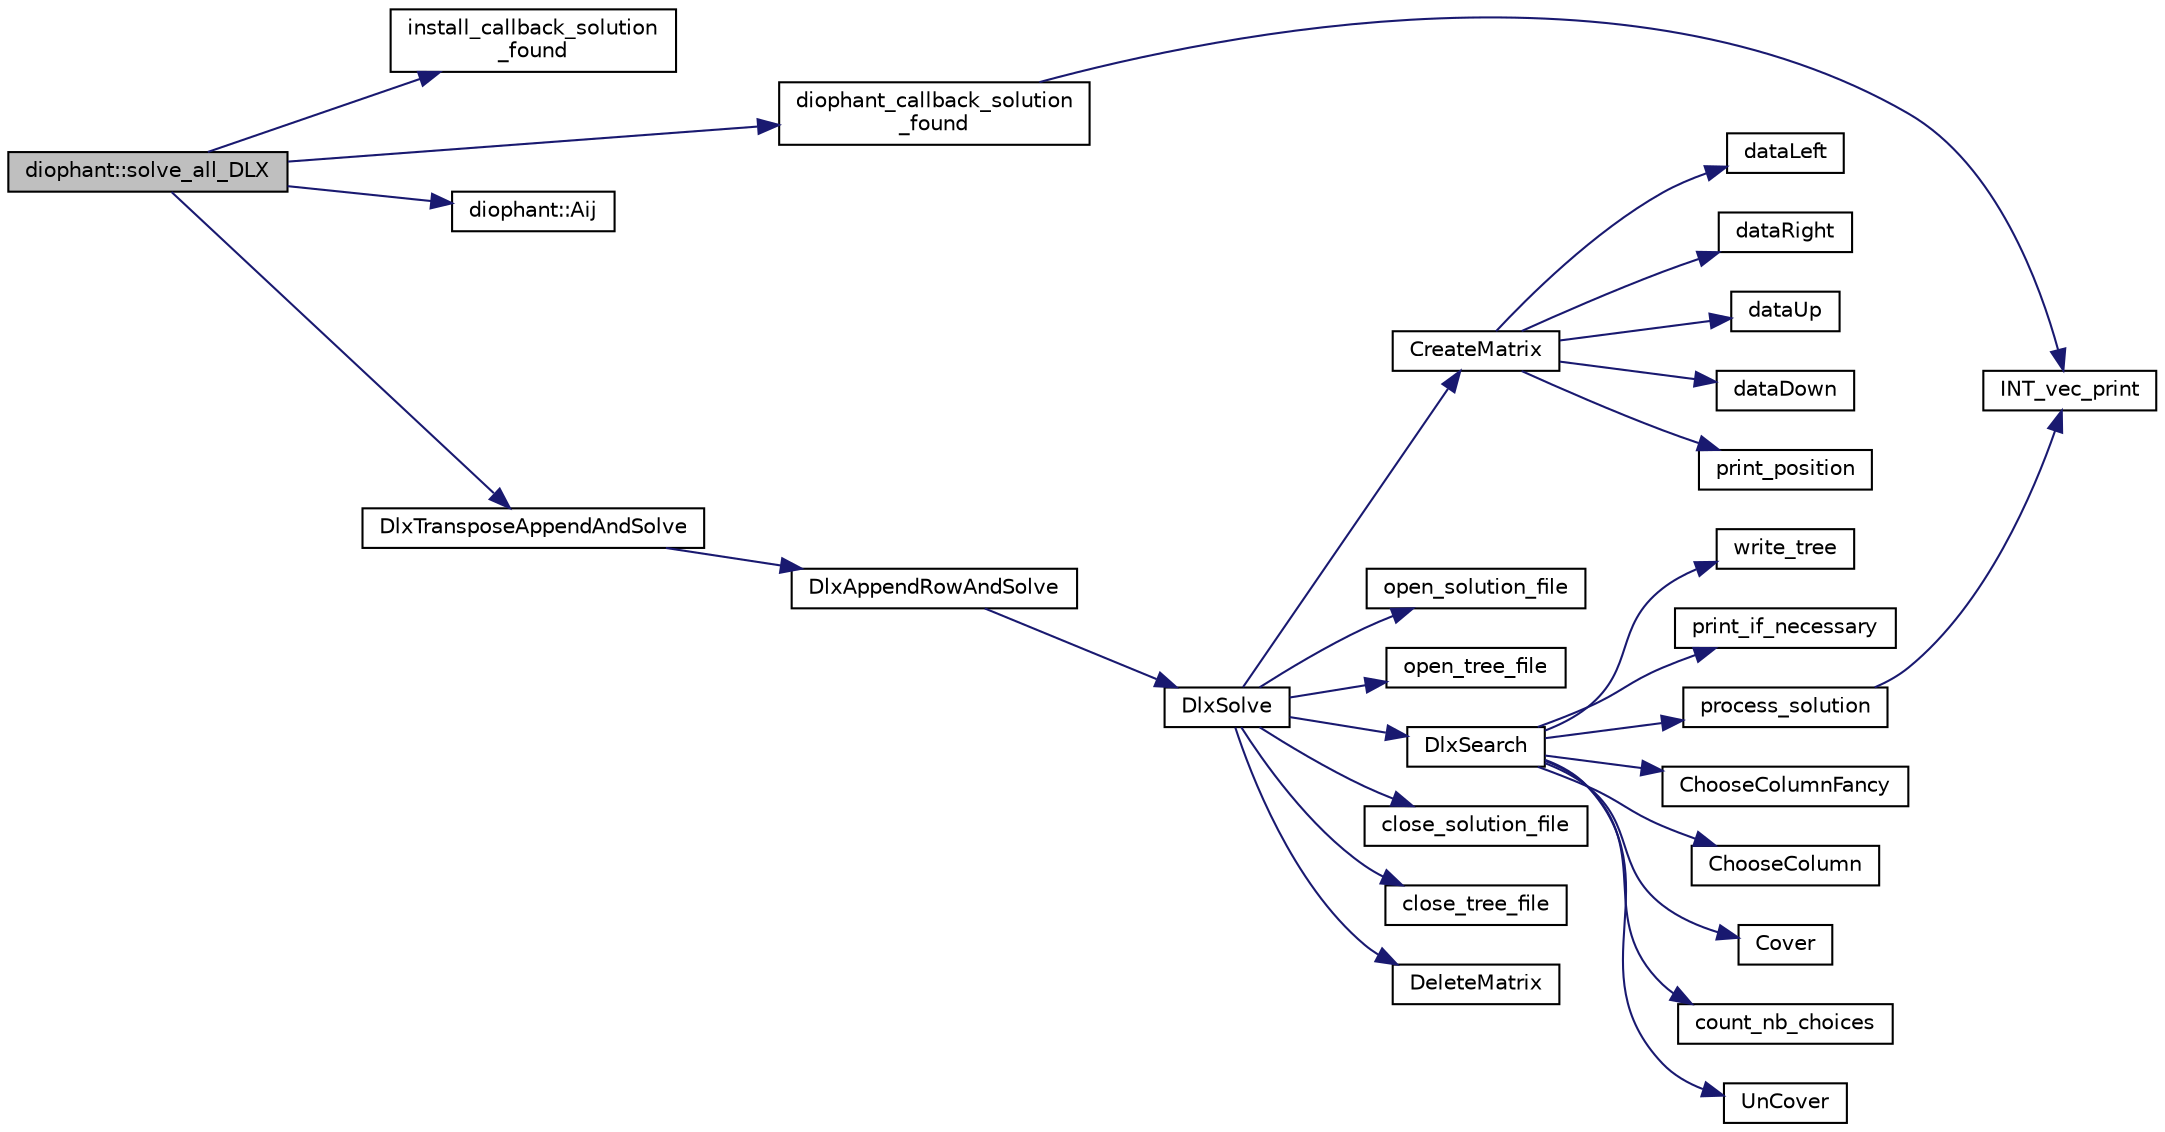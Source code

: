 digraph "diophant::solve_all_DLX"
{
  edge [fontname="Helvetica",fontsize="10",labelfontname="Helvetica",labelfontsize="10"];
  node [fontname="Helvetica",fontsize="10",shape=record];
  rankdir="LR";
  Node622 [label="diophant::solve_all_DLX",height=0.2,width=0.4,color="black", fillcolor="grey75", style="filled", fontcolor="black"];
  Node622 -> Node623 [color="midnightblue",fontsize="10",style="solid",fontname="Helvetica"];
  Node623 [label="install_callback_solution\l_found",height=0.2,width=0.4,color="black", fillcolor="white", style="filled",URL="$d9/d5e/lib_2foundations_2solvers_2dlx_8_c.html#a69c3d94a3b3f3520355fc78794c82783"];
  Node622 -> Node624 [color="midnightblue",fontsize="10",style="solid",fontname="Helvetica"];
  Node624 [label="diophant_callback_solution\l_found",height=0.2,width=0.4,color="black", fillcolor="white", style="filled",URL="$dc/dfe/diophant_8_c.html#a9868811a3121c55ac9dc2a116aa15d0c"];
  Node624 -> Node625 [color="midnightblue",fontsize="10",style="solid",fontname="Helvetica"];
  Node625 [label="INT_vec_print",height=0.2,width=0.4,color="black", fillcolor="white", style="filled",URL="$df/dbf/sajeeb_8_c.html#a79a5901af0b47dd0d694109543c027fe"];
  Node622 -> Node626 [color="midnightblue",fontsize="10",style="solid",fontname="Helvetica"];
  Node626 [label="diophant::Aij",height=0.2,width=0.4,color="black", fillcolor="white", style="filled",URL="$d7/d9c/classdiophant.html#af86d3bf833485e2f2d7b4a19288fc698"];
  Node622 -> Node627 [color="midnightblue",fontsize="10",style="solid",fontname="Helvetica"];
  Node627 [label="DlxTransposeAppendAndSolve",height=0.2,width=0.4,color="black", fillcolor="white", style="filled",URL="$d9/d5e/lib_2foundations_2solvers_2dlx_8_c.html#ab1bd224eee5c0b12ff44a71f7f536dd2"];
  Node627 -> Node628 [color="midnightblue",fontsize="10",style="solid",fontname="Helvetica"];
  Node628 [label="DlxAppendRowAndSolve",height=0.2,width=0.4,color="black", fillcolor="white", style="filled",URL="$d9/d5e/lib_2foundations_2solvers_2dlx_8_c.html#a97c7622b60d10dfea1a968ef4252e0d8"];
  Node628 -> Node629 [color="midnightblue",fontsize="10",style="solid",fontname="Helvetica"];
  Node629 [label="DlxSolve",height=0.2,width=0.4,color="black", fillcolor="white", style="filled",URL="$d9/d5e/lib_2foundations_2solvers_2dlx_8_c.html#a6b99be040ac8cf9a8f879df4b43027d1"];
  Node629 -> Node630 [color="midnightblue",fontsize="10",style="solid",fontname="Helvetica"];
  Node630 [label="CreateMatrix",height=0.2,width=0.4,color="black", fillcolor="white", style="filled",URL="$d9/d5e/lib_2foundations_2solvers_2dlx_8_c.html#a89ddc9af8630a87164d84a96b956e67a"];
  Node630 -> Node631 [color="midnightblue",fontsize="10",style="solid",fontname="Helvetica"];
  Node631 [label="dataLeft",height=0.2,width=0.4,color="black", fillcolor="white", style="filled",URL="$d9/d5e/lib_2foundations_2solvers_2dlx_8_c.html#a8888f0dd45706c8fa1124581b18fa352"];
  Node630 -> Node632 [color="midnightblue",fontsize="10",style="solid",fontname="Helvetica"];
  Node632 [label="dataRight",height=0.2,width=0.4,color="black", fillcolor="white", style="filled",URL="$d9/d5e/lib_2foundations_2solvers_2dlx_8_c.html#a89f3d1856c52f00a6c8147b52a39ff8b"];
  Node630 -> Node633 [color="midnightblue",fontsize="10",style="solid",fontname="Helvetica"];
  Node633 [label="dataUp",height=0.2,width=0.4,color="black", fillcolor="white", style="filled",URL="$d9/d5e/lib_2foundations_2solvers_2dlx_8_c.html#a3b4f22e3083f708496b036d8b327cde6"];
  Node630 -> Node634 [color="midnightblue",fontsize="10",style="solid",fontname="Helvetica"];
  Node634 [label="dataDown",height=0.2,width=0.4,color="black", fillcolor="white", style="filled",URL="$d9/d5e/lib_2foundations_2solvers_2dlx_8_c.html#a70f89cf63f3fa3b87ce334e374754482"];
  Node630 -> Node635 [color="midnightblue",fontsize="10",style="solid",fontname="Helvetica"];
  Node635 [label="print_position",height=0.2,width=0.4,color="black", fillcolor="white", style="filled",URL="$d9/d5e/lib_2foundations_2solvers_2dlx_8_c.html#a8b8b7fc407e960da5142b9c448de514b"];
  Node629 -> Node636 [color="midnightblue",fontsize="10",style="solid",fontname="Helvetica"];
  Node636 [label="open_solution_file",height=0.2,width=0.4,color="black", fillcolor="white", style="filled",URL="$d9/d5e/lib_2foundations_2solvers_2dlx_8_c.html#a1ab938d1414c2ce08a91cdc5d390a6ec"];
  Node629 -> Node637 [color="midnightblue",fontsize="10",style="solid",fontname="Helvetica"];
  Node637 [label="open_tree_file",height=0.2,width=0.4,color="black", fillcolor="white", style="filled",URL="$d9/d5e/lib_2foundations_2solvers_2dlx_8_c.html#a326744a7570a6f5993c62aae87647cbf"];
  Node629 -> Node638 [color="midnightblue",fontsize="10",style="solid",fontname="Helvetica"];
  Node638 [label="DlxSearch",height=0.2,width=0.4,color="black", fillcolor="white", style="filled",URL="$d9/d5e/lib_2foundations_2solvers_2dlx_8_c.html#a71f59e229697fd713666715446438998"];
  Node638 -> Node639 [color="midnightblue",fontsize="10",style="solid",fontname="Helvetica"];
  Node639 [label="write_tree",height=0.2,width=0.4,color="black", fillcolor="white", style="filled",URL="$d9/d5e/lib_2foundations_2solvers_2dlx_8_c.html#ac9de85ee7e49f43b2255f8164510f036"];
  Node638 -> Node640 [color="midnightblue",fontsize="10",style="solid",fontname="Helvetica"];
  Node640 [label="print_if_necessary",height=0.2,width=0.4,color="black", fillcolor="white", style="filled",URL="$d9/d5e/lib_2foundations_2solvers_2dlx_8_c.html#aa5b6ab0580fa410716625ff0da94d8c5"];
  Node638 -> Node641 [color="midnightblue",fontsize="10",style="solid",fontname="Helvetica"];
  Node641 [label="process_solution",height=0.2,width=0.4,color="black", fillcolor="white", style="filled",URL="$d9/d5e/lib_2foundations_2solvers_2dlx_8_c.html#a0644802c7498582c7ecdb3c18be9ac00"];
  Node641 -> Node625 [color="midnightblue",fontsize="10",style="solid",fontname="Helvetica"];
  Node638 -> Node642 [color="midnightblue",fontsize="10",style="solid",fontname="Helvetica"];
  Node642 [label="ChooseColumnFancy",height=0.2,width=0.4,color="black", fillcolor="white", style="filled",URL="$d9/d5e/lib_2foundations_2solvers_2dlx_8_c.html#a9e4dbecc7e3b59f9ff63364f043a936b"];
  Node638 -> Node643 [color="midnightblue",fontsize="10",style="solid",fontname="Helvetica"];
  Node643 [label="ChooseColumn",height=0.2,width=0.4,color="black", fillcolor="white", style="filled",URL="$d9/d5e/lib_2foundations_2solvers_2dlx_8_c.html#ab9cb65741895b0cca305fac563917215"];
  Node638 -> Node644 [color="midnightblue",fontsize="10",style="solid",fontname="Helvetica"];
  Node644 [label="Cover",height=0.2,width=0.4,color="black", fillcolor="white", style="filled",URL="$d9/d5e/lib_2foundations_2solvers_2dlx_8_c.html#a779523d7d194ac8ee94af5f6c754a3f1"];
  Node638 -> Node645 [color="midnightblue",fontsize="10",style="solid",fontname="Helvetica"];
  Node645 [label="count_nb_choices",height=0.2,width=0.4,color="black", fillcolor="white", style="filled",URL="$d9/d5e/lib_2foundations_2solvers_2dlx_8_c.html#aea8d3299981a83f8368fca5775cc37f9"];
  Node638 -> Node646 [color="midnightblue",fontsize="10",style="solid",fontname="Helvetica"];
  Node646 [label="UnCover",height=0.2,width=0.4,color="black", fillcolor="white", style="filled",URL="$d9/d5e/lib_2foundations_2solvers_2dlx_8_c.html#ae438e7c2e37e310d1981d3a7be44613d"];
  Node629 -> Node647 [color="midnightblue",fontsize="10",style="solid",fontname="Helvetica"];
  Node647 [label="close_solution_file",height=0.2,width=0.4,color="black", fillcolor="white", style="filled",URL="$d9/d5e/lib_2foundations_2solvers_2dlx_8_c.html#afa8a206659c5a8f58feb9dbea3b33677"];
  Node629 -> Node648 [color="midnightblue",fontsize="10",style="solid",fontname="Helvetica"];
  Node648 [label="close_tree_file",height=0.2,width=0.4,color="black", fillcolor="white", style="filled",URL="$d9/d5e/lib_2foundations_2solvers_2dlx_8_c.html#ac99ce7417f74261f360db866919e0cd0"];
  Node629 -> Node649 [color="midnightblue",fontsize="10",style="solid",fontname="Helvetica"];
  Node649 [label="DeleteMatrix",height=0.2,width=0.4,color="black", fillcolor="white", style="filled",URL="$d9/d5e/lib_2foundations_2solvers_2dlx_8_c.html#a0d0d8367563593a49ea746e787a1a38a"];
}
